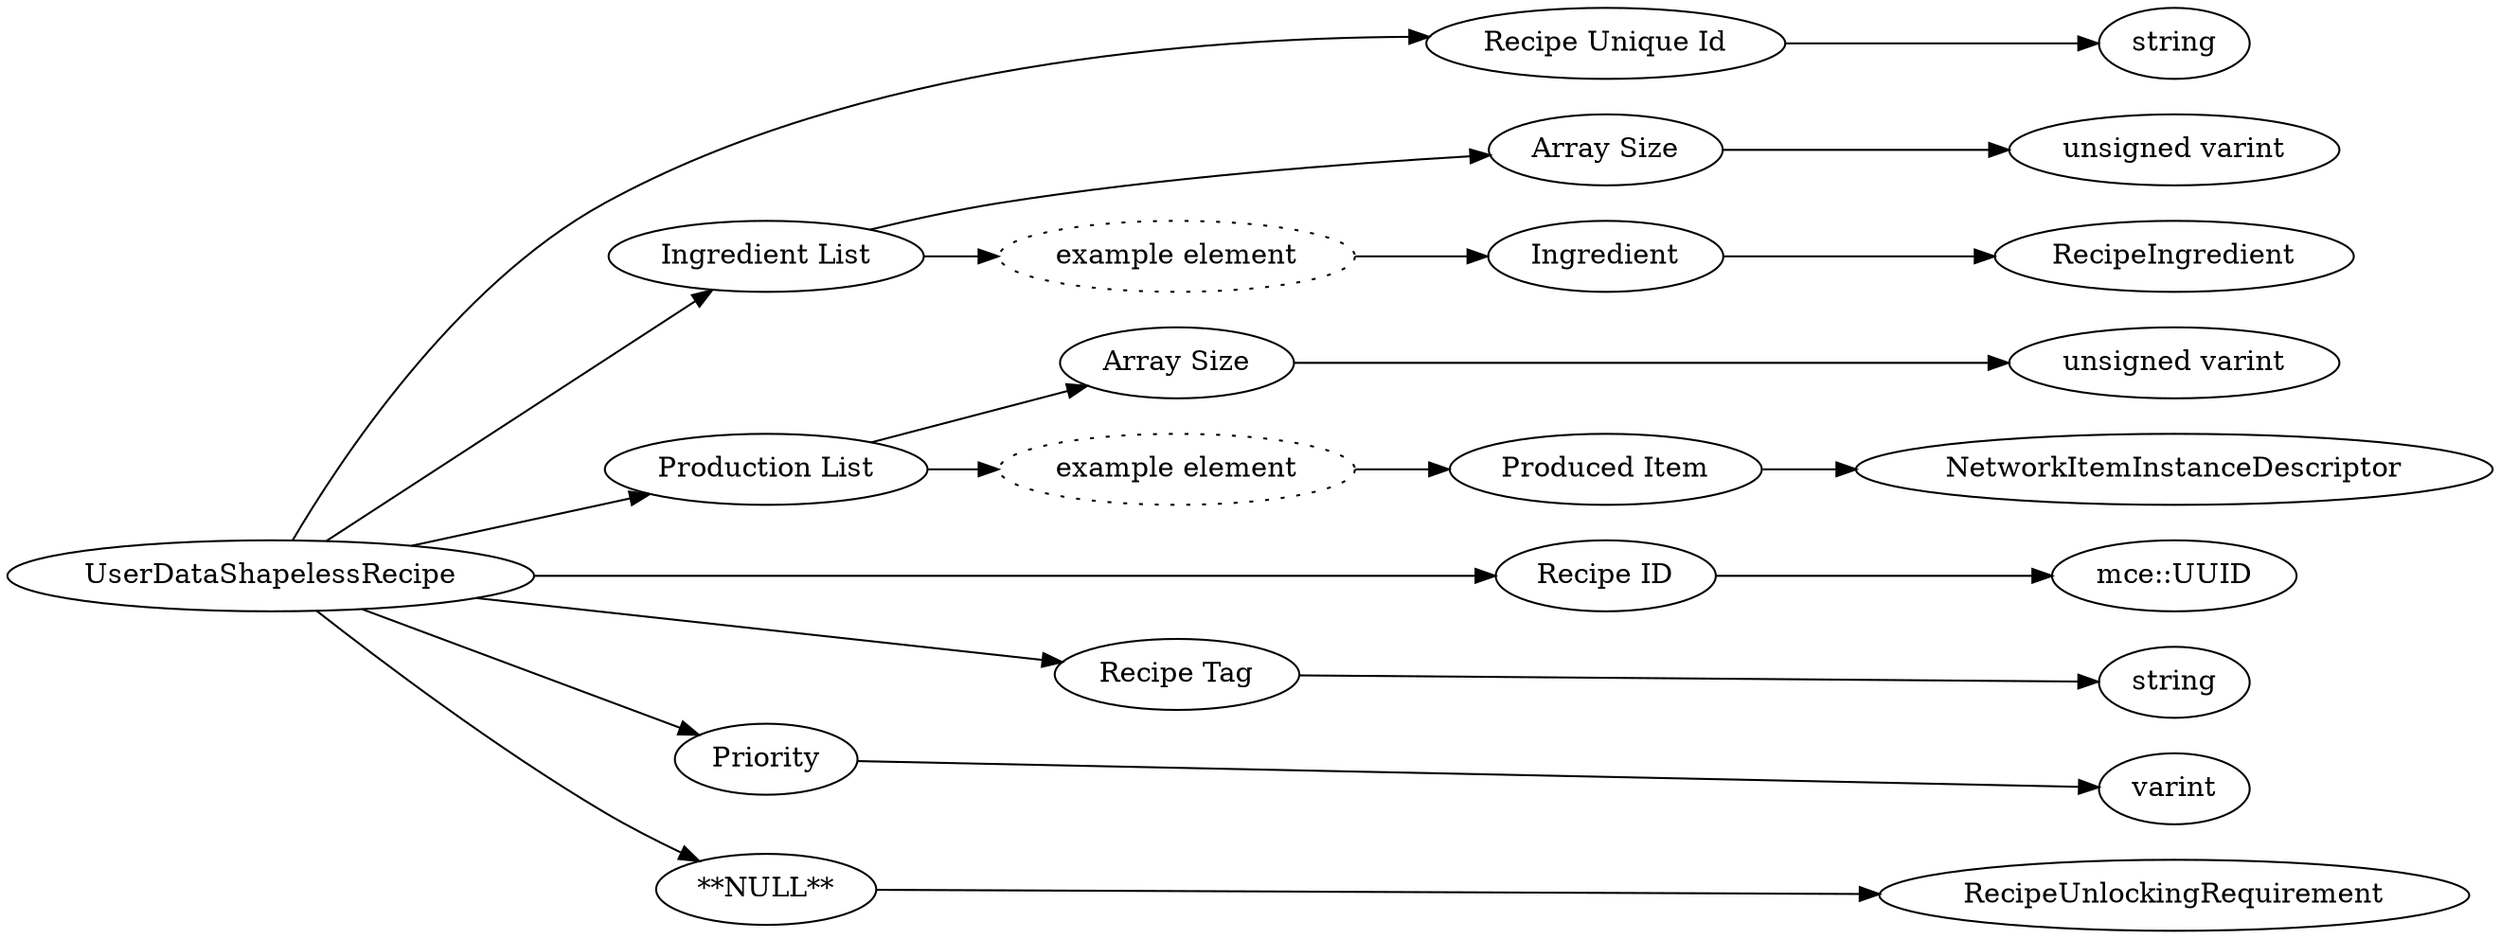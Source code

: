 digraph "UserDataShapelessRecipe" {
rankdir = LR
6
6 -> 7
7 -> 8
6 -> 9
9 -> 10
10 -> 11
9 -> 12
12 -> 13
13 -> 14
6 -> 15
15 -> 16
16 -> 17
15 -> 18
18 -> 19
19 -> 20
6 -> 21
21 -> 22
6 -> 23
23 -> 24
6 -> 25
25 -> 26
6 -> 27
27 -> 28

6 [label="UserDataShapelessRecipe",comment="name: \"UserDataShapelessRecipe\", typeName: \"\", id: 6, branchId: 0, recurseId: -1, attributes: 0, notes: \"\""];
7 [label="Recipe Unique Id",comment="name: \"Recipe Unique Id\", typeName: \"\", id: 7, branchId: 0, recurseId: -1, attributes: 0, notes: \"\""];
8 [label="string",comment="name: \"string\", typeName: \"\", id: 8, branchId: 0, recurseId: -1, attributes: 512, notes: \"\""];
9 [label="Ingredient List",comment="name: \"Ingredient List\", typeName: \"\", id: 9, branchId: 0, recurseId: -1, attributes: 8, notes: \"\""];
10 [label="Array Size",comment="name: \"Array Size\", typeName: \"\", id: 10, branchId: 0, recurseId: -1, attributes: 0, notes: \"\""];
11 [label="unsigned varint",comment="name: \"unsigned varint\", typeName: \"\", id: 11, branchId: 0, recurseId: -1, attributes: 512, notes: \"\""];
12 [label="example element",style=dotted,comment="name: \"example element\", typeName: \"\", id: 12, branchId: 0, recurseId: -1, attributes: 16, notes: \"\""];
13 [label="Ingredient",comment="name: \"Ingredient\", typeName: \"RecipeIngredient\", id: 13, branchId: 0, recurseId: -1, attributes: 256, notes: \"\""];
14 [label="RecipeIngredient",comment="name: \"RecipeIngredient\", typeName: \"\", id: 14, branchId: 0, recurseId: -1, attributes: 512, notes: \"\""];
15 [label="Production List",comment="name: \"Production List\", typeName: \"\", id: 15, branchId: 0, recurseId: -1, attributes: 8, notes: \"\""];
16 [label="Array Size",comment="name: \"Array Size\", typeName: \"\", id: 16, branchId: 0, recurseId: -1, attributes: 0, notes: \"\""];
17 [label="unsigned varint",comment="name: \"unsigned varint\", typeName: \"\", id: 17, branchId: 0, recurseId: -1, attributes: 512, notes: \"\""];
18 [label="example element",style=dotted,comment="name: \"example element\", typeName: \"\", id: 18, branchId: 0, recurseId: -1, attributes: 16, notes: \"\""];
19 [label="Produced Item",comment="name: \"Produced Item\", typeName: \"NetworkItemInstanceDescriptor\", id: 19, branchId: 0, recurseId: -1, attributes: 256, notes: \"\""];
20 [label="NetworkItemInstanceDescriptor",comment="name: \"NetworkItemInstanceDescriptor\", typeName: \"\", id: 20, branchId: 0, recurseId: -1, attributes: 512, notes: \"\""];
21 [label="Recipe ID",comment="name: \"Recipe ID\", typeName: \"mce::UUID\", id: 21, branchId: 0, recurseId: -1, attributes: 256, notes: \"\""];
22 [label="mce::UUID",comment="name: \"mce::UUID\", typeName: \"\", id: 22, branchId: 0, recurseId: -1, attributes: 512, notes: \"\""];
23 [label="Recipe Tag",comment="name: \"Recipe Tag\", typeName: \"\", id: 23, branchId: 0, recurseId: -1, attributes: 0, notes: \"Available ones: CARTOGRAPHY_TABLE, CRAFTING_TABLE, SMITHING_TABLE, STONECUTTER, FURNACE_TAG, BLAST_FURNACE_TAG, SMOKER_TAG, CAMPFIRE_TAG, SOUL_CAMPFIRE_TAG\""];
24 [label="string",comment="name: \"string\", typeName: \"\", id: 24, branchId: 0, recurseId: -1, attributes: 512, notes: \"\""];
25 [label="Priority",comment="name: \"Priority\", typeName: \"\", id: 25, branchId: 0, recurseId: -1, attributes: 0, notes: \"\""];
26 [label="varint",comment="name: \"varint\", typeName: \"\", id: 26, branchId: 0, recurseId: -1, attributes: 512, notes: \"\""];
27 [label="**NULL**",comment="name: \"**NULL**\", typeName: \"RecipeUnlockingRequirement\", id: 27, branchId: 0, recurseId: -1, attributes: 256, notes: \"\""];
28 [label="RecipeUnlockingRequirement",comment="name: \"RecipeUnlockingRequirement\", typeName: \"\", id: 28, branchId: 0, recurseId: -1, attributes: 512, notes: \"\""];
{ rank = max;8;11;14;17;20;22;24;26;28}

}
